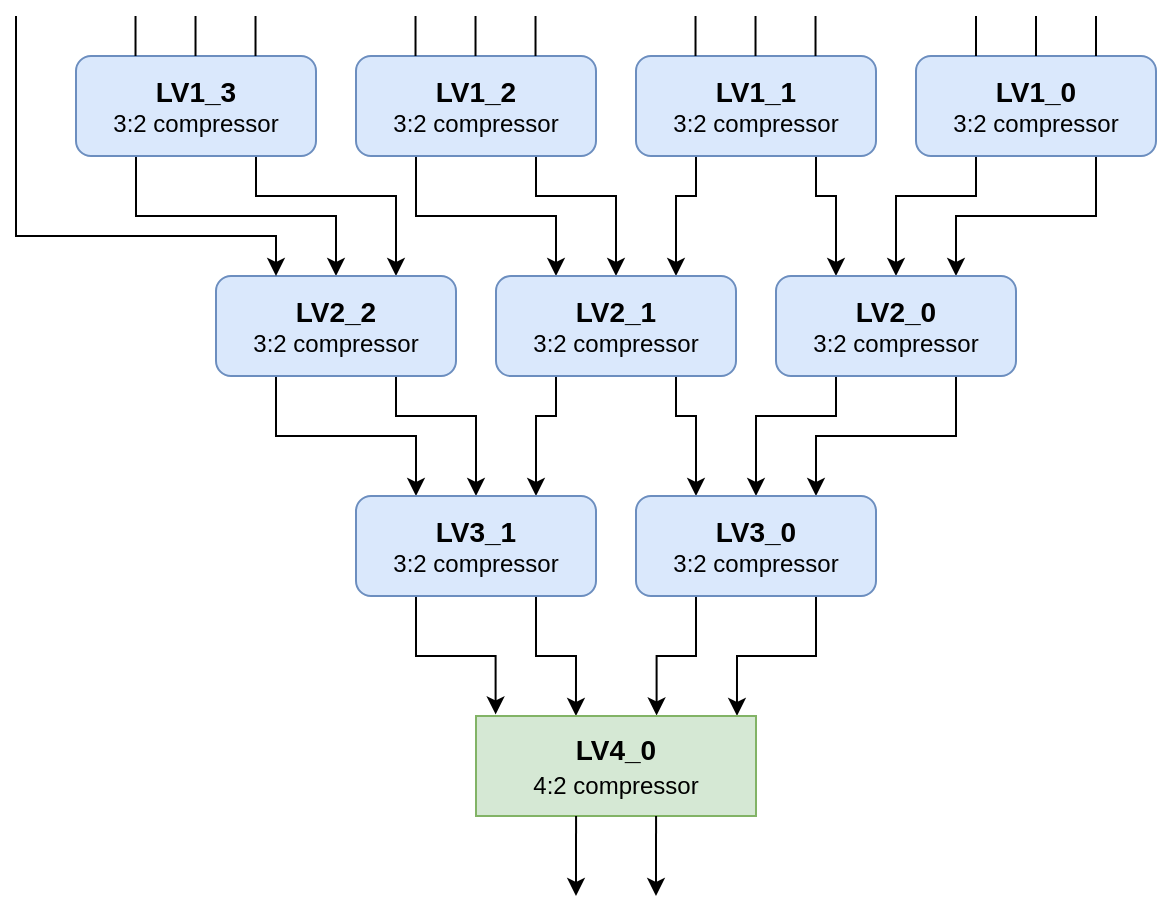 <mxfile version="20.2.3" type="device"><diagram id="LSnBqiegZ2Jbz5pJTCCt" name="Page-1"><mxGraphModel dx="1006" dy="598" grid="1" gridSize="10" guides="1" tooltips="1" connect="1" arrows="1" fold="1" page="1" pageScale="1" pageWidth="827" pageHeight="1169" math="0" shadow="0"><root><mxCell id="0"/><mxCell id="1" parent="0"/><mxCell id="A2yfOoaIE5xoMuRtES8Y-11" style="edgeStyle=orthogonalEdgeStyle;rounded=0;orthogonalLoop=1;jettySize=auto;html=1;exitX=0.75;exitY=1;exitDx=0;exitDy=0;fontSize=14;entryX=0.75;entryY=0;entryDx=0;entryDy=0;" edge="1" parent="1" source="A2yfOoaIE5xoMuRtES8Y-1" target="A2yfOoaIE5xoMuRtES8Y-5"><mxGeometry relative="1" as="geometry"><mxPoint x="590" y="420" as="targetPoint"/><Array as="points"><mxPoint x="660" y="400"/><mxPoint x="590" y="400"/></Array></mxGeometry></mxCell><mxCell id="A2yfOoaIE5xoMuRtES8Y-12" style="edgeStyle=orthogonalEdgeStyle;rounded=0;orthogonalLoop=1;jettySize=auto;html=1;exitX=0.25;exitY=1;exitDx=0;exitDy=0;entryX=0.5;entryY=0;entryDx=0;entryDy=0;fontSize=14;" edge="1" parent="1" source="A2yfOoaIE5xoMuRtES8Y-1" target="A2yfOoaIE5xoMuRtES8Y-5"><mxGeometry relative="1" as="geometry"><Array as="points"><mxPoint x="600" y="390"/><mxPoint x="560" y="390"/></Array></mxGeometry></mxCell><mxCell id="A2yfOoaIE5xoMuRtES8Y-1" value="&lt;font style=&quot;font-size: 14px;&quot;&gt;&lt;b&gt;LV1_0&lt;/b&gt;&lt;/font&gt;&lt;br&gt;3:2 compressor" style="rounded=1;whiteSpace=wrap;html=1;fillColor=#dae8fc;strokeColor=#6c8ebf;" vertex="1" parent="1"><mxGeometry x="570" y="320" width="120" height="50" as="geometry"/></mxCell><mxCell id="A2yfOoaIE5xoMuRtES8Y-16" style="edgeStyle=orthogonalEdgeStyle;rounded=0;orthogonalLoop=1;jettySize=auto;html=1;exitX=0.75;exitY=1;exitDx=0;exitDy=0;entryX=0.25;entryY=0;entryDx=0;entryDy=0;fontSize=14;" edge="1" parent="1" source="A2yfOoaIE5xoMuRtES8Y-2" target="A2yfOoaIE5xoMuRtES8Y-5"><mxGeometry relative="1" as="geometry"><Array as="points"><mxPoint x="520" y="390"/><mxPoint x="530" y="390"/></Array></mxGeometry></mxCell><mxCell id="A2yfOoaIE5xoMuRtES8Y-17" style="edgeStyle=orthogonalEdgeStyle;rounded=0;orthogonalLoop=1;jettySize=auto;html=1;exitX=0.25;exitY=1;exitDx=0;exitDy=0;entryX=0.75;entryY=0;entryDx=0;entryDy=0;fontSize=14;" edge="1" parent="1" source="A2yfOoaIE5xoMuRtES8Y-2" target="A2yfOoaIE5xoMuRtES8Y-6"><mxGeometry relative="1" as="geometry"><Array as="points"><mxPoint x="460" y="390"/><mxPoint x="450" y="390"/></Array></mxGeometry></mxCell><mxCell id="A2yfOoaIE5xoMuRtES8Y-2" value="&lt;font style=&quot;font-size: 14px;&quot;&gt;&lt;b&gt;LV1_1&lt;/b&gt;&lt;/font&gt;&lt;br&gt;3:2 compressor" style="rounded=1;whiteSpace=wrap;html=1;fillColor=#dae8fc;strokeColor=#6c8ebf;" vertex="1" parent="1"><mxGeometry x="430" y="320" width="120" height="50" as="geometry"/></mxCell><mxCell id="A2yfOoaIE5xoMuRtES8Y-18" style="edgeStyle=orthogonalEdgeStyle;rounded=0;orthogonalLoop=1;jettySize=auto;html=1;exitX=0.75;exitY=1;exitDx=0;exitDy=0;entryX=0.5;entryY=0;entryDx=0;entryDy=0;fontSize=14;" edge="1" parent="1" source="A2yfOoaIE5xoMuRtES8Y-3" target="A2yfOoaIE5xoMuRtES8Y-6"><mxGeometry relative="1" as="geometry"><Array as="points"><mxPoint x="380" y="390"/><mxPoint x="420" y="390"/></Array></mxGeometry></mxCell><mxCell id="A2yfOoaIE5xoMuRtES8Y-19" style="edgeStyle=orthogonalEdgeStyle;rounded=0;orthogonalLoop=1;jettySize=auto;html=1;exitX=0.25;exitY=1;exitDx=0;exitDy=0;entryX=0.25;entryY=0;entryDx=0;entryDy=0;fontSize=14;" edge="1" parent="1" source="A2yfOoaIE5xoMuRtES8Y-3" target="A2yfOoaIE5xoMuRtES8Y-6"><mxGeometry relative="1" as="geometry"><Array as="points"><mxPoint x="320" y="400"/><mxPoint x="390" y="400"/></Array></mxGeometry></mxCell><mxCell id="A2yfOoaIE5xoMuRtES8Y-3" value="&lt;font style=&quot;font-size: 14px;&quot;&gt;&lt;b&gt;LV1_2&lt;/b&gt;&lt;/font&gt;&lt;br&gt;3:2 compressor" style="rounded=1;whiteSpace=wrap;html=1;fillColor=#dae8fc;strokeColor=#6c8ebf;" vertex="1" parent="1"><mxGeometry x="290" y="320" width="120" height="50" as="geometry"/></mxCell><mxCell id="A2yfOoaIE5xoMuRtES8Y-20" style="edgeStyle=orthogonalEdgeStyle;rounded=0;orthogonalLoop=1;jettySize=auto;html=1;exitX=0.75;exitY=1;exitDx=0;exitDy=0;entryX=0.75;entryY=0;entryDx=0;entryDy=0;fontSize=14;" edge="1" parent="1" source="A2yfOoaIE5xoMuRtES8Y-4" target="A2yfOoaIE5xoMuRtES8Y-7"><mxGeometry relative="1" as="geometry"><Array as="points"><mxPoint x="240" y="390"/><mxPoint x="310" y="390"/></Array></mxGeometry></mxCell><mxCell id="A2yfOoaIE5xoMuRtES8Y-21" style="edgeStyle=orthogonalEdgeStyle;rounded=0;orthogonalLoop=1;jettySize=auto;html=1;exitX=0.25;exitY=1;exitDx=0;exitDy=0;entryX=0.5;entryY=0;entryDx=0;entryDy=0;fontSize=14;" edge="1" parent="1" source="A2yfOoaIE5xoMuRtES8Y-4" target="A2yfOoaIE5xoMuRtES8Y-7"><mxGeometry relative="1" as="geometry"><Array as="points"><mxPoint x="180" y="400"/><mxPoint x="280" y="400"/></Array></mxGeometry></mxCell><mxCell id="A2yfOoaIE5xoMuRtES8Y-4" value="&lt;font style=&quot;font-size: 14px;&quot;&gt;&lt;b&gt;LV1_3&lt;/b&gt;&lt;/font&gt;&lt;br&gt;3:2 compressor" style="rounded=1;whiteSpace=wrap;html=1;fillColor=#dae8fc;strokeColor=#6c8ebf;" vertex="1" parent="1"><mxGeometry x="150" y="320" width="120" height="50" as="geometry"/></mxCell><mxCell id="A2yfOoaIE5xoMuRtES8Y-23" style="edgeStyle=orthogonalEdgeStyle;rounded=0;orthogonalLoop=1;jettySize=auto;html=1;exitX=0.75;exitY=1;exitDx=0;exitDy=0;entryX=0.75;entryY=0;entryDx=0;entryDy=0;fontSize=14;startArrow=none;startFill=0;" edge="1" parent="1" source="A2yfOoaIE5xoMuRtES8Y-5" target="A2yfOoaIE5xoMuRtES8Y-8"><mxGeometry relative="1" as="geometry"><Array as="points"><mxPoint x="590" y="510"/><mxPoint x="520" y="510"/></Array></mxGeometry></mxCell><mxCell id="A2yfOoaIE5xoMuRtES8Y-24" style="edgeStyle=orthogonalEdgeStyle;rounded=0;orthogonalLoop=1;jettySize=auto;html=1;exitX=0.25;exitY=1;exitDx=0;exitDy=0;entryX=0.5;entryY=0;entryDx=0;entryDy=0;fontSize=14;startArrow=none;startFill=0;" edge="1" parent="1" source="A2yfOoaIE5xoMuRtES8Y-5" target="A2yfOoaIE5xoMuRtES8Y-8"><mxGeometry relative="1" as="geometry"><Array as="points"><mxPoint x="530" y="500"/><mxPoint x="490" y="500"/></Array></mxGeometry></mxCell><mxCell id="A2yfOoaIE5xoMuRtES8Y-5" value="&lt;font style=&quot;font-size: 14px;&quot;&gt;&lt;b&gt;LV2_0&lt;/b&gt;&lt;/font&gt;&lt;br&gt;3:2 compressor" style="rounded=1;whiteSpace=wrap;html=1;fillColor=#dae8fc;strokeColor=#6c8ebf;" vertex="1" parent="1"><mxGeometry x="500" y="430" width="120" height="50" as="geometry"/></mxCell><mxCell id="A2yfOoaIE5xoMuRtES8Y-25" style="edgeStyle=orthogonalEdgeStyle;rounded=0;orthogonalLoop=1;jettySize=auto;html=1;exitX=0.75;exitY=1;exitDx=0;exitDy=0;entryX=0.25;entryY=0;entryDx=0;entryDy=0;fontSize=14;startArrow=none;startFill=0;" edge="1" parent="1" source="A2yfOoaIE5xoMuRtES8Y-6" target="A2yfOoaIE5xoMuRtES8Y-8"><mxGeometry relative="1" as="geometry"><Array as="points"><mxPoint x="450" y="500"/><mxPoint x="460" y="500"/></Array></mxGeometry></mxCell><mxCell id="A2yfOoaIE5xoMuRtES8Y-26" style="edgeStyle=orthogonalEdgeStyle;rounded=0;orthogonalLoop=1;jettySize=auto;html=1;exitX=0.25;exitY=1;exitDx=0;exitDy=0;entryX=0.75;entryY=0;entryDx=0;entryDy=0;fontSize=14;startArrow=none;startFill=0;" edge="1" parent="1" source="A2yfOoaIE5xoMuRtES8Y-6" target="A2yfOoaIE5xoMuRtES8Y-9"><mxGeometry relative="1" as="geometry"><Array as="points"><mxPoint x="390" y="500"/><mxPoint x="380" y="500"/></Array></mxGeometry></mxCell><mxCell id="A2yfOoaIE5xoMuRtES8Y-6" value="&lt;font style=&quot;font-size: 14px;&quot;&gt;&lt;b&gt;LV2_1&lt;/b&gt;&lt;/font&gt;&lt;br&gt;3:2 compressor" style="rounded=1;whiteSpace=wrap;html=1;fillColor=#dae8fc;strokeColor=#6c8ebf;" vertex="1" parent="1"><mxGeometry x="360" y="430" width="120" height="50" as="geometry"/></mxCell><mxCell id="A2yfOoaIE5xoMuRtES8Y-27" style="edgeStyle=orthogonalEdgeStyle;rounded=0;orthogonalLoop=1;jettySize=auto;html=1;exitX=0.75;exitY=1;exitDx=0;exitDy=0;entryX=0.5;entryY=0;entryDx=0;entryDy=0;fontSize=14;startArrow=none;startFill=0;" edge="1" parent="1" source="A2yfOoaIE5xoMuRtES8Y-7" target="A2yfOoaIE5xoMuRtES8Y-9"><mxGeometry relative="1" as="geometry"><Array as="points"><mxPoint x="310" y="500"/><mxPoint x="350" y="500"/></Array></mxGeometry></mxCell><mxCell id="A2yfOoaIE5xoMuRtES8Y-28" style="edgeStyle=orthogonalEdgeStyle;rounded=0;orthogonalLoop=1;jettySize=auto;html=1;exitX=0.25;exitY=1;exitDx=0;exitDy=0;entryX=0.25;entryY=0;entryDx=0;entryDy=0;fontSize=14;startArrow=none;startFill=0;" edge="1" parent="1" source="A2yfOoaIE5xoMuRtES8Y-7" target="A2yfOoaIE5xoMuRtES8Y-9"><mxGeometry relative="1" as="geometry"/></mxCell><mxCell id="A2yfOoaIE5xoMuRtES8Y-7" value="&lt;font style=&quot;font-size: 14px;&quot;&gt;&lt;b&gt;LV2_2&lt;/b&gt;&lt;/font&gt;&lt;br&gt;3:2 compressor" style="rounded=1;whiteSpace=wrap;html=1;fillColor=#dae8fc;strokeColor=#6c8ebf;" vertex="1" parent="1"><mxGeometry x="220" y="430" width="120" height="50" as="geometry"/></mxCell><mxCell id="A2yfOoaIE5xoMuRtES8Y-29" style="edgeStyle=orthogonalEdgeStyle;rounded=0;orthogonalLoop=1;jettySize=auto;html=1;exitX=0.75;exitY=1;exitDx=0;exitDy=0;entryX=0.932;entryY=-0.001;entryDx=0;entryDy=0;entryPerimeter=0;fontSize=14;startArrow=none;startFill=0;" edge="1" parent="1" source="A2yfOoaIE5xoMuRtES8Y-8" target="A2yfOoaIE5xoMuRtES8Y-10"><mxGeometry relative="1" as="geometry"/></mxCell><mxCell id="A2yfOoaIE5xoMuRtES8Y-30" style="edgeStyle=orthogonalEdgeStyle;rounded=0;orthogonalLoop=1;jettySize=auto;html=1;exitX=0.25;exitY=1;exitDx=0;exitDy=0;entryX=0.645;entryY=-0.005;entryDx=0;entryDy=0;entryPerimeter=0;fontSize=14;startArrow=none;startFill=0;" edge="1" parent="1" source="A2yfOoaIE5xoMuRtES8Y-8" target="A2yfOoaIE5xoMuRtES8Y-10"><mxGeometry relative="1" as="geometry"/></mxCell><mxCell id="A2yfOoaIE5xoMuRtES8Y-8" value="&lt;font style=&quot;font-size: 14px;&quot;&gt;&lt;b&gt;LV3_0&lt;/b&gt;&lt;/font&gt;&lt;br&gt;3:2 compressor" style="rounded=1;whiteSpace=wrap;html=1;fillColor=#dae8fc;strokeColor=#6c8ebf;" vertex="1" parent="1"><mxGeometry x="430" y="540" width="120" height="50" as="geometry"/></mxCell><mxCell id="A2yfOoaIE5xoMuRtES8Y-31" style="edgeStyle=orthogonalEdgeStyle;rounded=0;orthogonalLoop=1;jettySize=auto;html=1;exitX=0.75;exitY=1;exitDx=0;exitDy=0;entryX=0.357;entryY=0;entryDx=0;entryDy=0;entryPerimeter=0;fontSize=14;startArrow=none;startFill=0;" edge="1" parent="1" source="A2yfOoaIE5xoMuRtES8Y-9" target="A2yfOoaIE5xoMuRtES8Y-10"><mxGeometry relative="1" as="geometry"/></mxCell><mxCell id="A2yfOoaIE5xoMuRtES8Y-32" style="edgeStyle=orthogonalEdgeStyle;rounded=0;orthogonalLoop=1;jettySize=auto;html=1;exitX=0.25;exitY=1;exitDx=0;exitDy=0;entryX=0.07;entryY=-0.016;entryDx=0;entryDy=0;entryPerimeter=0;fontSize=14;startArrow=none;startFill=0;" edge="1" parent="1" source="A2yfOoaIE5xoMuRtES8Y-9" target="A2yfOoaIE5xoMuRtES8Y-10"><mxGeometry relative="1" as="geometry"/></mxCell><mxCell id="A2yfOoaIE5xoMuRtES8Y-9" value="&lt;font style=&quot;font-size: 14px;&quot;&gt;&lt;b&gt;LV3_1&lt;/b&gt;&lt;/font&gt;&lt;br&gt;3:2 compressor" style="rounded=1;whiteSpace=wrap;html=1;fillColor=#dae8fc;strokeColor=#6c8ebf;" vertex="1" parent="1"><mxGeometry x="290" y="540" width="120" height="50" as="geometry"/></mxCell><mxCell id="A2yfOoaIE5xoMuRtES8Y-10" value="&lt;b&gt;LV4_0&lt;/b&gt;&lt;br style=&quot;font-size: 12px;&quot;&gt;&lt;span style=&quot;font-size: 12px;&quot;&gt;4:2 compressor&lt;/span&gt;" style="rounded=0;whiteSpace=wrap;html=1;fontSize=14;fillColor=#d5e8d4;strokeColor=#82b366;" vertex="1" parent="1"><mxGeometry x="350" y="650" width="140" height="50" as="geometry"/></mxCell><mxCell id="A2yfOoaIE5xoMuRtES8Y-33" value="" style="endArrow=none;html=1;rounded=0;fontSize=14;entryX=0.75;entryY=0;entryDx=0;entryDy=0;" edge="1" parent="1" target="A2yfOoaIE5xoMuRtES8Y-1"><mxGeometry width="50" height="50" relative="1" as="geometry"><mxPoint x="660" y="300" as="sourcePoint"/><mxPoint x="660" y="300" as="targetPoint"/></mxGeometry></mxCell><mxCell id="A2yfOoaIE5xoMuRtES8Y-35" value="" style="endArrow=none;html=1;rounded=0;fontSize=14;exitX=0.5;exitY=0;exitDx=0;exitDy=0;" edge="1" parent="1"><mxGeometry width="50" height="50" relative="1" as="geometry"><mxPoint x="600" y="320" as="sourcePoint"/><mxPoint x="600" y="300" as="targetPoint"/></mxGeometry></mxCell><mxCell id="A2yfOoaIE5xoMuRtES8Y-36" value="" style="endArrow=none;html=1;rounded=0;fontSize=14;entryX=0.75;entryY=0;entryDx=0;entryDy=0;" edge="1" parent="1"><mxGeometry width="50" height="50" relative="1" as="geometry"><mxPoint x="519.76" y="300" as="sourcePoint"/><mxPoint x="519.76" y="320" as="targetPoint"/></mxGeometry></mxCell><mxCell id="A2yfOoaIE5xoMuRtES8Y-37" value="" style="endArrow=none;html=1;rounded=0;fontSize=14;exitX=0.5;exitY=0;exitDx=0;exitDy=0;" edge="1" parent="1"><mxGeometry width="50" height="50" relative="1" as="geometry"><mxPoint x="489.76" y="320" as="sourcePoint"/><mxPoint x="489.76" y="300" as="targetPoint"/></mxGeometry></mxCell><mxCell id="A2yfOoaIE5xoMuRtES8Y-38" value="" style="endArrow=none;html=1;rounded=0;fontSize=14;exitX=0.5;exitY=0;exitDx=0;exitDy=0;" edge="1" parent="1"><mxGeometry width="50" height="50" relative="1" as="geometry"><mxPoint x="459.76" y="320" as="sourcePoint"/><mxPoint x="459.76" y="300" as="targetPoint"/></mxGeometry></mxCell><mxCell id="A2yfOoaIE5xoMuRtES8Y-39" value="" style="endArrow=none;html=1;rounded=0;fontSize=14;entryX=0.75;entryY=0;entryDx=0;entryDy=0;" edge="1" parent="1"><mxGeometry width="50" height="50" relative="1" as="geometry"><mxPoint x="379.76" y="300" as="sourcePoint"/><mxPoint x="379.76" y="320" as="targetPoint"/></mxGeometry></mxCell><mxCell id="A2yfOoaIE5xoMuRtES8Y-40" value="" style="endArrow=none;html=1;rounded=0;fontSize=14;exitX=0.5;exitY=0;exitDx=0;exitDy=0;" edge="1" parent="1"><mxGeometry width="50" height="50" relative="1" as="geometry"><mxPoint x="349.76" y="320" as="sourcePoint"/><mxPoint x="349.76" y="300" as="targetPoint"/></mxGeometry></mxCell><mxCell id="A2yfOoaIE5xoMuRtES8Y-41" value="" style="endArrow=none;html=1;rounded=0;fontSize=14;exitX=0.5;exitY=0;exitDx=0;exitDy=0;" edge="1" parent="1"><mxGeometry width="50" height="50" relative="1" as="geometry"><mxPoint x="319.76" y="320" as="sourcePoint"/><mxPoint x="319.76" y="300" as="targetPoint"/></mxGeometry></mxCell><mxCell id="A2yfOoaIE5xoMuRtES8Y-42" value="" style="endArrow=none;html=1;rounded=0;fontSize=14;entryX=0.75;entryY=0;entryDx=0;entryDy=0;" edge="1" parent="1"><mxGeometry width="50" height="50" relative="1" as="geometry"><mxPoint x="239.76" y="300" as="sourcePoint"/><mxPoint x="239.76" y="320" as="targetPoint"/></mxGeometry></mxCell><mxCell id="A2yfOoaIE5xoMuRtES8Y-43" value="" style="endArrow=none;html=1;rounded=0;fontSize=14;exitX=0.5;exitY=0;exitDx=0;exitDy=0;" edge="1" parent="1"><mxGeometry width="50" height="50" relative="1" as="geometry"><mxPoint x="209.76" y="320" as="sourcePoint"/><mxPoint x="209.76" y="300" as="targetPoint"/></mxGeometry></mxCell><mxCell id="A2yfOoaIE5xoMuRtES8Y-44" value="" style="endArrow=none;html=1;rounded=0;fontSize=14;exitX=0.5;exitY=0;exitDx=0;exitDy=0;" edge="1" parent="1"><mxGeometry width="50" height="50" relative="1" as="geometry"><mxPoint x="179.76" y="320" as="sourcePoint"/><mxPoint x="179.76" y="300" as="targetPoint"/></mxGeometry></mxCell><mxCell id="A2yfOoaIE5xoMuRtES8Y-45" value="" style="endArrow=classic;html=1;rounded=0;fontSize=14;entryX=0.25;entryY=0;entryDx=0;entryDy=0;" edge="1" parent="1" target="A2yfOoaIE5xoMuRtES8Y-7"><mxGeometry width="50" height="50" relative="1" as="geometry"><mxPoint x="120" y="300" as="sourcePoint"/><mxPoint x="290" y="260" as="targetPoint"/><Array as="points"><mxPoint x="120" y="410"/><mxPoint x="250" y="410"/></Array></mxGeometry></mxCell><mxCell id="A2yfOoaIE5xoMuRtES8Y-50" value="" style="endArrow=none;html=1;rounded=0;fontSize=14;exitX=0.5;exitY=0;exitDx=0;exitDy=0;" edge="1" parent="1" source="A2yfOoaIE5xoMuRtES8Y-1"><mxGeometry width="50" height="50" relative="1" as="geometry"><mxPoint x="630" y="320" as="sourcePoint"/><mxPoint x="630" y="300" as="targetPoint"/></mxGeometry></mxCell><mxCell id="A2yfOoaIE5xoMuRtES8Y-51" value="" style="endArrow=classic;html=1;rounded=0;fontSize=11;exitX=0.643;exitY=1;exitDx=0;exitDy=0;exitPerimeter=0;" edge="1" parent="1" source="A2yfOoaIE5xoMuRtES8Y-10"><mxGeometry width="50" height="50" relative="1" as="geometry"><mxPoint x="460" y="670" as="sourcePoint"/><mxPoint x="440" y="740" as="targetPoint"/></mxGeometry></mxCell><mxCell id="A2yfOoaIE5xoMuRtES8Y-52" value="" style="endArrow=classic;html=1;rounded=0;fontSize=11;exitX=0.643;exitY=1;exitDx=0;exitDy=0;exitPerimeter=0;" edge="1" parent="1"><mxGeometry width="50" height="50" relative="1" as="geometry"><mxPoint x="400.02" y="700" as="sourcePoint"/><mxPoint x="400" y="740" as="targetPoint"/></mxGeometry></mxCell></root></mxGraphModel></diagram></mxfile>